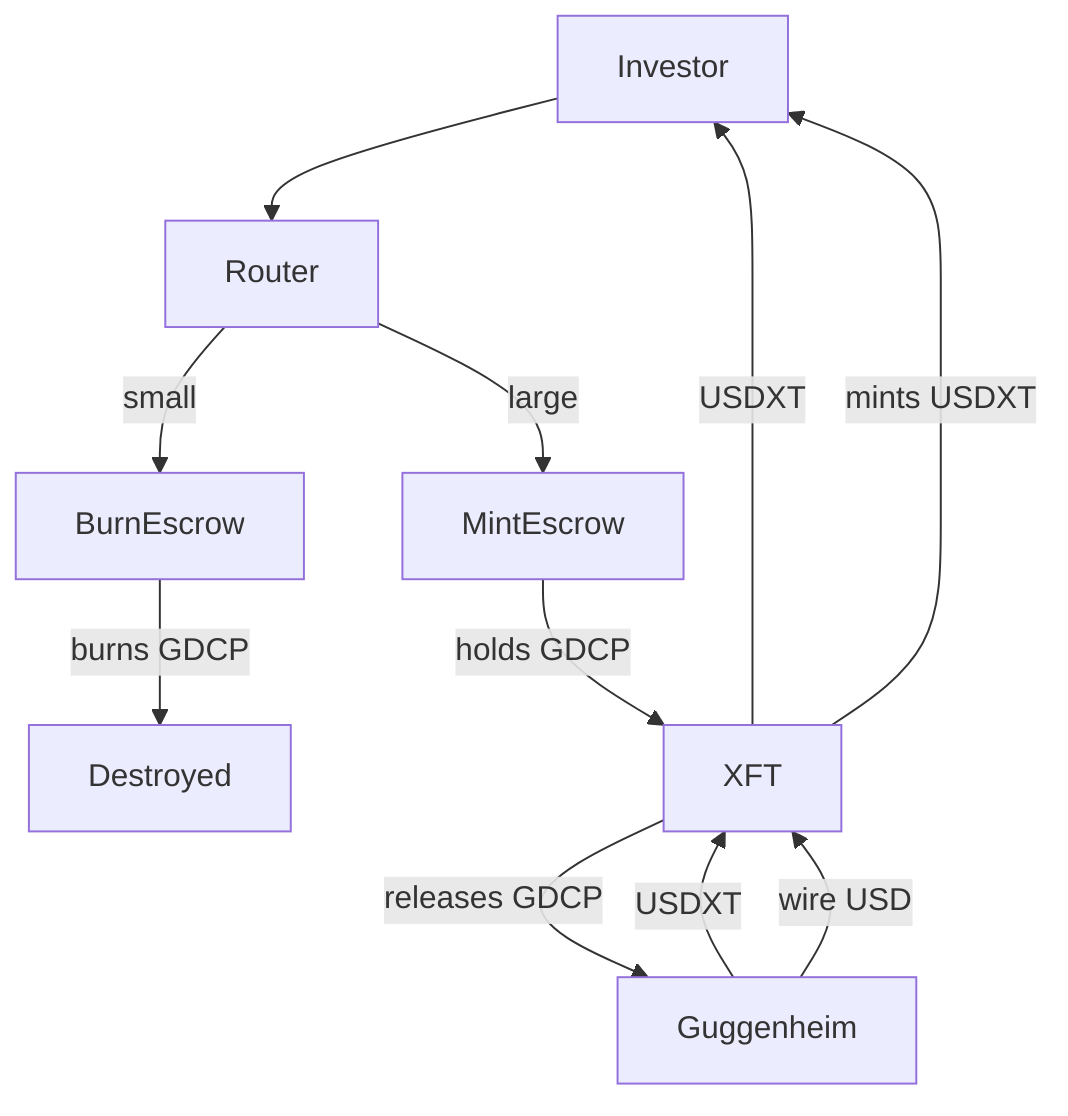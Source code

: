 flowchart TD
  Investor-->Router
  Router--small-->BurnEscrow
  Router--large-->MintEscrow
  BurnEscrow--burns GDCP-->X[Destroyed]
  Guggenheim--USDXT-->XFT
  XFT--USDXT-->Investor
  Guggenheim--wire USD-->XFT
  XFT--mints USDXT-->Investor
  XFT--releases GDCP-->Guggenheim
  MintEscrow--holds GDCP-->XFT